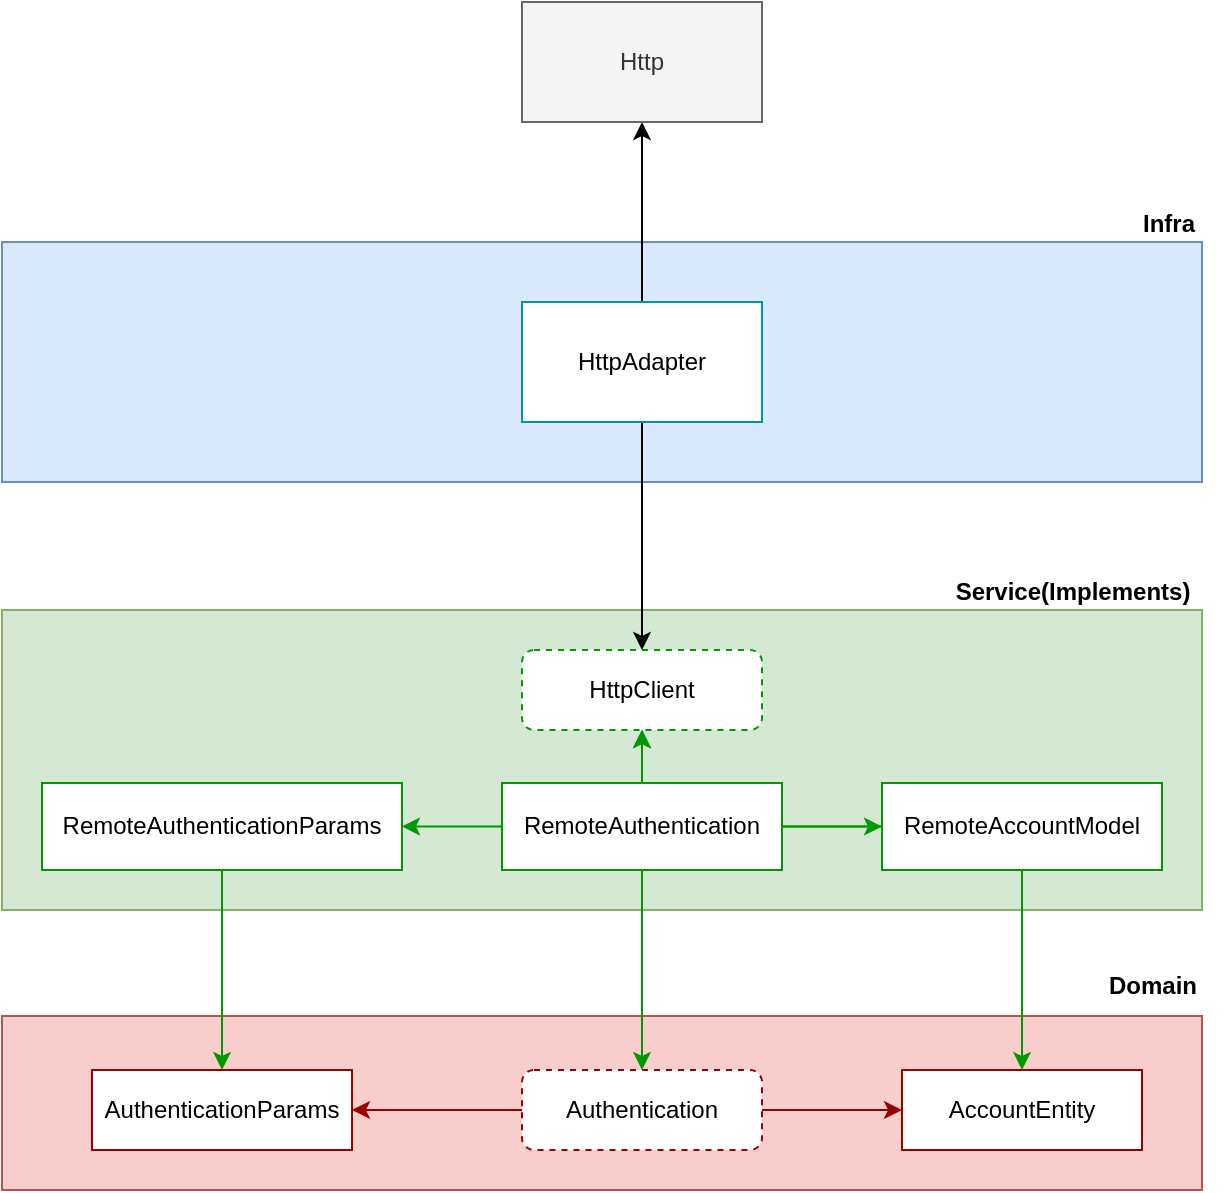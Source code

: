 <mxfile version="20.0.3" type="github">
  <diagram id="xp2k2yEoacHLA-R72gTE" name="Page-1">
    <mxGraphModel dx="1382" dy="764" grid="1" gridSize="10" guides="1" tooltips="1" connect="0" arrows="1" fold="1" page="1" pageScale="1" pageWidth="850" pageHeight="1100" math="0" shadow="0">
      <root>
        <mxCell id="0" />
        <mxCell id="1" parent="0" />
        <mxCell id="-_0yIz5kQHRdiEa7arz6-6" value="" style="rounded=0;whiteSpace=wrap;html=1;fillColor=#d5e8d4;strokeColor=#82b366;" parent="1" vertex="1">
          <mxGeometry x="120" y="604" width="600" height="150" as="geometry" />
        </mxCell>
        <mxCell id="-_0yIz5kQHRdiEa7arz6-10" value="" style="rounded=0;whiteSpace=wrap;html=1;fillColor=#f8cecc;strokeColor=#b85450;" parent="1" vertex="1">
          <mxGeometry x="120" y="807" width="600" height="87" as="geometry" />
        </mxCell>
        <mxCell id="-_0yIz5kQHRdiEa7arz6-11" value="" style="edgeStyle=orthogonalEdgeStyle;rounded=0;orthogonalLoop=1;jettySize=auto;html=1;strokeColor=#990000;" parent="1" source="-_0yIz5kQHRdiEa7arz6-12" target="-_0yIz5kQHRdiEa7arz6-14" edge="1">
          <mxGeometry relative="1" as="geometry" />
        </mxCell>
        <mxCell id="-_0yIz5kQHRdiEa7arz6-29" value="" style="edgeStyle=orthogonalEdgeStyle;rounded=0;orthogonalLoop=1;jettySize=auto;html=1;strokeColor=#990000;" parent="1" source="-_0yIz5kQHRdiEa7arz6-12" target="-_0yIz5kQHRdiEa7arz6-28" edge="1">
          <mxGeometry relative="1" as="geometry" />
        </mxCell>
        <mxCell id="-_0yIz5kQHRdiEa7arz6-12" value="Authentication" style="rounded=1;whiteSpace=wrap;html=1;dashed=1;strokeColor=#990000;" parent="1" vertex="1">
          <mxGeometry x="380" y="834" width="120" height="40" as="geometry" />
        </mxCell>
        <mxCell id="-_0yIz5kQHRdiEa7arz6-13" value="Domain" style="text;html=1;align=center;verticalAlign=middle;resizable=0;points=[];autosize=1;strokeColor=none;fillColor=none;fontStyle=1" parent="1" vertex="1">
          <mxGeometry x="660" y="777" width="70" height="30" as="geometry" />
        </mxCell>
        <mxCell id="-_0yIz5kQHRdiEa7arz6-14" value="AccountEntity" style="rounded=0;whiteSpace=wrap;html=1;strokeColor=#990000;" parent="1" vertex="1">
          <mxGeometry x="570" y="834" width="120" height="40" as="geometry" />
        </mxCell>
        <mxCell id="-_0yIz5kQHRdiEa7arz6-19" style="edgeStyle=orthogonalEdgeStyle;rounded=0;orthogonalLoop=1;jettySize=auto;html=1;strokeColor=#009900;fillColor=#d5e8d4;" parent="1" source="-_0yIz5kQHRdiEa7arz6-8" target="-_0yIz5kQHRdiEa7arz6-14" edge="1">
          <mxGeometry relative="1" as="geometry" />
        </mxCell>
        <mxCell id="-_0yIz5kQHRdiEa7arz6-20" style="edgeStyle=orthogonalEdgeStyle;rounded=0;orthogonalLoop=1;jettySize=auto;html=1;entryX=0.5;entryY=0;entryDx=0;entryDy=0;strokeColor=#009900;fillColor=#d5e8d4;" parent="1" source="-_0yIz5kQHRdiEa7arz6-8" target="-_0yIz5kQHRdiEa7arz6-12" edge="1">
          <mxGeometry relative="1" as="geometry" />
        </mxCell>
        <mxCell id="-_0yIz5kQHRdiEa7arz6-7" value="Service(Implements)" style="text;html=1;align=center;verticalAlign=middle;resizable=0;points=[];autosize=1;strokeColor=none;fillColor=none;fontStyle=1" parent="1" vertex="1">
          <mxGeometry x="585" y="580" width="140" height="30" as="geometry" />
        </mxCell>
        <mxCell id="-_0yIz5kQHRdiEa7arz6-23" value="" style="edgeStyle=orthogonalEdgeStyle;rounded=0;orthogonalLoop=1;jettySize=auto;html=1;strokeColor=#82b366;fillColor=#d5e8d4;" parent="1" source="-_0yIz5kQHRdiEa7arz6-8" target="-_0yIz5kQHRdiEa7arz6-22" edge="1">
          <mxGeometry relative="1" as="geometry" />
        </mxCell>
        <mxCell id="-_0yIz5kQHRdiEa7arz6-25" value="" style="edgeStyle=orthogonalEdgeStyle;rounded=0;orthogonalLoop=1;jettySize=auto;html=1;strokeColor=#009900;fillColor=#d5e8d4;" parent="1" source="-_0yIz5kQHRdiEa7arz6-8" target="-_0yIz5kQHRdiEa7arz6-24" edge="1">
          <mxGeometry relative="1" as="geometry" />
        </mxCell>
        <mxCell id="-_0yIz5kQHRdiEa7arz6-27" value="" style="edgeStyle=orthogonalEdgeStyle;rounded=0;orthogonalLoop=1;jettySize=auto;html=1;strokeColor=#009900;fillColor=#d5e8d4;" parent="1" source="-_0yIz5kQHRdiEa7arz6-8" target="-_0yIz5kQHRdiEa7arz6-26" edge="1">
          <mxGeometry relative="1" as="geometry" />
        </mxCell>
        <mxCell id="-_0yIz5kQHRdiEa7arz6-35" value="" style="edgeStyle=orthogonalEdgeStyle;rounded=0;orthogonalLoop=1;jettySize=auto;html=1;strokeColor=#009900;" parent="1" source="-_0yIz5kQHRdiEa7arz6-8" target="-_0yIz5kQHRdiEa7arz6-22" edge="1">
          <mxGeometry relative="1" as="geometry" />
        </mxCell>
        <mxCell id="-_0yIz5kQHRdiEa7arz6-36" value="" style="edgeStyle=orthogonalEdgeStyle;rounded=0;orthogonalLoop=1;jettySize=auto;html=1;strokeColor=#009900;" parent="1" source="-_0yIz5kQHRdiEa7arz6-8" target="-_0yIz5kQHRdiEa7arz6-22" edge="1">
          <mxGeometry relative="1" as="geometry" />
        </mxCell>
        <mxCell id="-_0yIz5kQHRdiEa7arz6-8" value="RemoteAuthentication" style="rounded=0;whiteSpace=wrap;html=1;strokeColor=#009900;" parent="1" vertex="1">
          <mxGeometry x="370" y="690.5" width="140" height="43.5" as="geometry" />
        </mxCell>
        <mxCell id="-_0yIz5kQHRdiEa7arz6-22" value="HttpClient" style="rounded=1;whiteSpace=wrap;html=1;dashed=1;strokeColor=#009900;" parent="1" vertex="1">
          <mxGeometry x="380" y="624" width="120" height="40" as="geometry" />
        </mxCell>
        <mxCell id="-_0yIz5kQHRdiEa7arz6-24" value="RemoteAccountModel" style="rounded=0;whiteSpace=wrap;html=1;strokeColor=#009900;" parent="1" vertex="1">
          <mxGeometry x="560" y="690.5" width="140" height="43.5" as="geometry" />
        </mxCell>
        <mxCell id="-_0yIz5kQHRdiEa7arz6-30" style="edgeStyle=orthogonalEdgeStyle;rounded=0;orthogonalLoop=1;jettySize=auto;html=1;strokeColor=#009900;fillColor=#d5e8d4;" parent="1" source="-_0yIz5kQHRdiEa7arz6-26" target="-_0yIz5kQHRdiEa7arz6-28" edge="1">
          <mxGeometry relative="1" as="geometry" />
        </mxCell>
        <mxCell id="-_0yIz5kQHRdiEa7arz6-26" value="RemoteAuthenticationParams" style="rounded=0;whiteSpace=wrap;html=1;strokeColor=#009900;" parent="1" vertex="1">
          <mxGeometry x="140" y="690.5" width="180" height="43.5" as="geometry" />
        </mxCell>
        <mxCell id="-_0yIz5kQHRdiEa7arz6-28" value="AuthenticationParams" style="rounded=0;whiteSpace=wrap;html=1;strokeColor=#990000;" parent="1" vertex="1">
          <mxGeometry x="165" y="834" width="130" height="40" as="geometry" />
        </mxCell>
        <mxCell id="EJ6Po2MF894XvXfakxfg-1" value="" style="rounded=0;whiteSpace=wrap;html=1;fillColor=#dae8fc;strokeColor=#6c8ebf;" vertex="1" parent="1">
          <mxGeometry x="120" y="420" width="600" height="120" as="geometry" />
        </mxCell>
        <mxCell id="EJ6Po2MF894XvXfakxfg-2" value="Infra" style="text;html=1;align=center;verticalAlign=middle;resizable=0;points=[];autosize=1;strokeColor=none;fillColor=none;fontStyle=1" vertex="1" parent="1">
          <mxGeometry x="678" y="396" width="50" height="30" as="geometry" />
        </mxCell>
        <mxCell id="EJ6Po2MF894XvXfakxfg-4" value="" style="edgeStyle=orthogonalEdgeStyle;rounded=0;orthogonalLoop=1;jettySize=auto;html=1;" edge="1" parent="1" source="EJ6Po2MF894XvXfakxfg-3" target="-_0yIz5kQHRdiEa7arz6-22">
          <mxGeometry relative="1" as="geometry" />
        </mxCell>
        <mxCell id="EJ6Po2MF894XvXfakxfg-7" value="" style="edgeStyle=orthogonalEdgeStyle;rounded=0;orthogonalLoop=1;jettySize=auto;html=1;" edge="1" parent="1" source="EJ6Po2MF894XvXfakxfg-3" target="EJ6Po2MF894XvXfakxfg-5">
          <mxGeometry relative="1" as="geometry" />
        </mxCell>
        <mxCell id="EJ6Po2MF894XvXfakxfg-3" value="HttpAdapter" style="rounded=0;whiteSpace=wrap;html=1;strokeColor=#009999;" vertex="1" parent="1">
          <mxGeometry x="380" y="450" width="120" height="60" as="geometry" />
        </mxCell>
        <mxCell id="EJ6Po2MF894XvXfakxfg-5" value="Http" style="rounded=0;whiteSpace=wrap;html=1;strokeColor=#666666;fillColor=#f5f5f5;fontColor=#333333;" vertex="1" parent="1">
          <mxGeometry x="380" y="300" width="120" height="60" as="geometry" />
        </mxCell>
      </root>
    </mxGraphModel>
  </diagram>
</mxfile>
